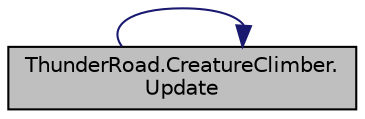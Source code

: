 digraph "ThunderRoad.CreatureClimber.Update"
{
 // LATEX_PDF_SIZE
  edge [fontname="Helvetica",fontsize="10",labelfontname="Helvetica",labelfontsize="10"];
  node [fontname="Helvetica",fontsize="10",shape=record];
  rankdir="LR";
  Node1 [label="ThunderRoad.CreatureClimber.\lUpdate",height=0.2,width=0.4,color="black", fillcolor="grey75", style="filled", fontcolor="black",tooltip="Updates this instance."];
  Node1 -> Node1 [color="midnightblue",fontsize="10",style="solid",fontname="Helvetica"];
}
